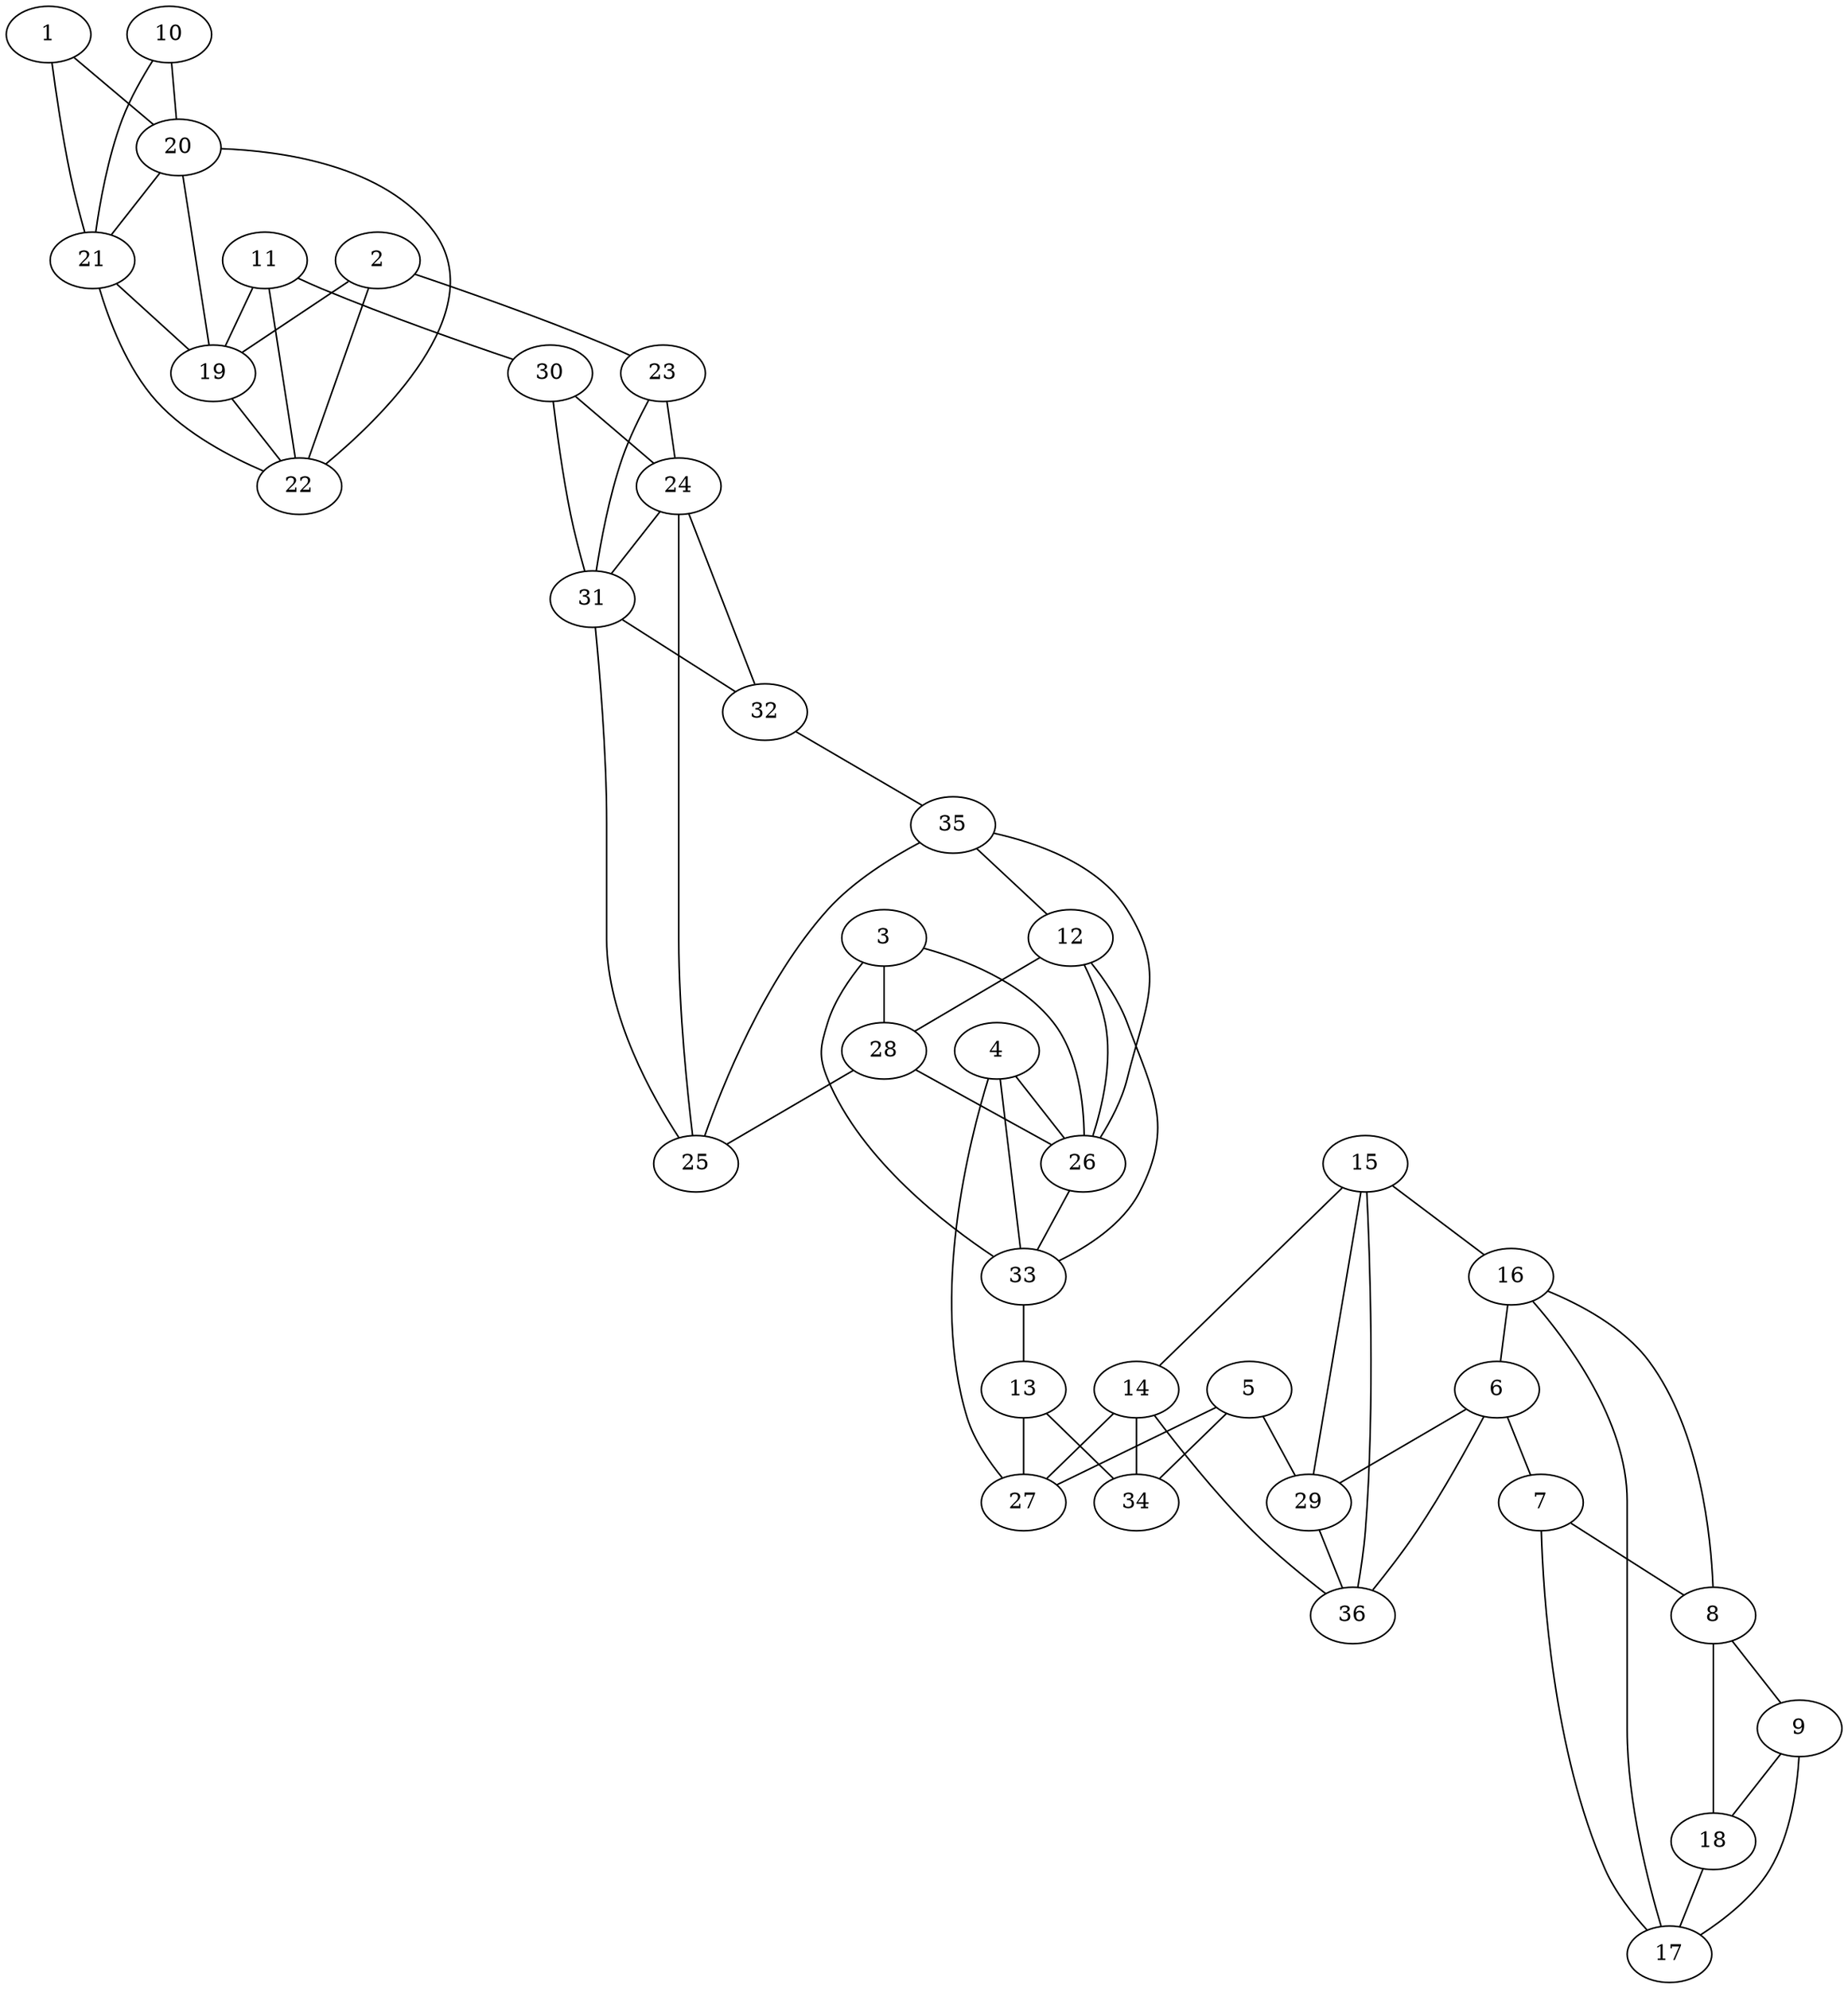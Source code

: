 graph pdb1eon {
	1	 [aaLength=17,
		sequence=SLRSDLINALYDENQKY,
		type=0];
	20	 [aaLength=6,
		sequence=VCGIIS,
		type=1];
	1 -- 20	 [distance0="22.22132",
		frequency=1,
		type0=2];
	21	 [aaLength=6,
		sequence=VCGIIS,
		type=1];
	1 -- 21	 [distance0="22.22132",
		frequency=1,
		type0=3];
	2	 [aaLength=24,
		sequence=DTKVLSTIFELFSRPIINKIAEKH,
		type=0];
	19	 [aaLength=3,
		sequence=IYP,
		type=1];
	2 -- 19	 [distance0="13.73401",
		frequency=1,
		type0=2];
	22	 [aaLength=3,
		sequence=IYP,
		type=1];
	2 -- 22	 [distance0="13.73401",
		frequency=1,
		type0=3];
	23	 [aaLength=3,
		sequence=IVE,
		type=1];
	2 -- 23	 [distance0="2.0",
		frequency=1,
		type0=4];
	3	 [aaLength=3,
		sequence=PFD,
		type=0];
	26	 [aaLength=12,
		sequence=YIAHWIIGYVYT,
		type=1];
	3 -- 26	 [distance0="16.31916",
		distance1="1.0",
		frequency=2,
		type0=1,
		type1=4];
	28	 [aaLength=4,
		sequence=TLGG,
		type=1];
	3 -- 28	 [distance0="23.96487",
		frequency=1,
		type0=3];
	33	 [aaLength=12,
		sequence=YIAHWIIGYVYT,
		type=1];
	3 -- 33	 [distance0="16.31916",
		frequency=1,
		type0=2];
	4	 [aaLength=5,
		sequence=KSSLK,
		type=0];
	4 -- 26	 [distance0="26.69893",
		frequency=1,
		type0=2];
	27	 [aaLength=7,
		sequence=VKVFLQD,
		type=1];
	4 -- 27	 [distance0="16.0",
		frequency=1,
		type0=4];
	4 -- 33	 [distance0="26.69893",
		frequency=1,
		type0=3];
	5	 [aaLength=5,
		sequence=KWVIA,
		type=0];
	5 -- 27	 [distance0="11.71501",
		frequency=1,
		type0=2];
	29	 [aaLength=3,
		sequence=NIG,
		type=1];
	5 -- 29	 [distance0="10.0",
		frequency=1,
		type0=4];
	34	 [aaLength=8,
		sequence=GVKVFLQD,
		type=1];
	5 -- 34	 [distance0="12.33861",
		frequency=1,
		type0=3];
	6	 [aaLength=8,
		sequence=HYKDFVEG,
		type=0];
	7	 [aaLength=11,
		sequence=SEDEFLDYWRN,
		type=0];
	6 -- 7	 [distance0="5.0",
		frequency=1,
		type0=4];
	6 -- 29	 [distance0="15.64535",
		frequency=1,
		type0=1];
	36	 [aaLength=3,
		sequence=NIG,
		type=1];
	6 -- 36	 [distance0="15.64535",
		frequency=1,
		type0=2];
	17	 [aaLength=6,
		sequence=TSQLRN,
		type=0];
	7 -- 17	 [distance0="17.85489",
		frequency=1,
		type0=2];
	8	 [aaLength=7,
		sequence=TSQLRND,
		type=0];
	7 -- 8	 [distance0="19.38259",
		distance1="3.0",
		frequency=2,
		type0=3,
		type1=4];
	9	 [aaLength=11,
		sequence=NISEYRNWIYR,
		type=0];
	8 -- 9	 [distance0="10.75508",
		distance1="3.0",
		frequency=2,
		type0=1,
		type1=4];
	18	 [aaLength=11,
		sequence=NISEYRNWIYR,
		type=0];
	8 -- 18	 [distance0="18.16956",
		frequency=1,
		type0=3];
	9 -- 17	 [distance0="18.1423",
		frequency=1,
		type0=3];
	9 -- 18	 [distance0="16.22209",
		frequency=1,
		type0=2];
	10	 [aaLength=17,
		sequence=SLRSDLINALYDENQKY,
		type=0];
	10 -- 20	 [distance0="25.6638",
		frequency=1,
		type0=2];
	10 -- 21	 [distance0="25.6638",
		distance1="1.0",
		frequency=2,
		type0=3,
		type1=4];
	11	 [aaLength=24,
		sequence=DTKVLSTIFELFSRPIINKIAEKH,
		type=0];
	11 -- 19	 [distance0="15.86984",
		frequency=1,
		type0=2];
	11 -- 22	 [distance0="15.86984",
		frequency=1,
		type0=3];
	30	 [aaLength=3,
		sequence=IVE,
		type=1];
	11 -- 30	 [distance0="2.0",
		frequency=1,
		type0=4];
	12	 [aaLength=3,
		sequence=PFD,
		type=0];
	12 -- 26	 [distance0="13.76467",
		frequency=1,
		type0=1];
	12 -- 28	 [distance0="22.30395",
		frequency=1,
		type0=3];
	12 -- 33	 [distance0="13.76467",
		distance1="1.0",
		frequency=2,
		type0=2,
		type1=4];
	13	 [aaLength=8,
		sequence=NINELNEI,
		type=0];
	13 -- 27	 [distance0="31.83695",
		frequency=1,
		type0=3];
	13 -- 34	 [distance0="31.41005",
		distance1="5.0",
		frequency=2,
		type0=2,
		type1=4];
	14	 [aaLength=5,
		sequence=KWVIA,
		type=0];
	14 -- 27	 [distance0="8.752237",
		frequency=1,
		type0=1];
	14 -- 34	 [distance0="9.570875",
		frequency=1,
		type0=2];
	14 -- 36	 [distance0="10.0",
		frequency=1,
		type0=4];
	15	 [aaLength=7,
		sequence=HYKDFVE,
		type=0];
	15 -- 14	 [distance0="24.13361",
		frequency=1,
		type0=3];
	16	 [aaLength=12,
		sequence=SEDEFLDYWRNY,
		type=0];
	15 -- 16	 [distance0="6.0",
		frequency=1,
		type0=4];
	15 -- 29	 [distance0="15.60915",
		frequency=1,
		type0=1];
	15 -- 36	 [distance0="15.60915",
		frequency=1,
		type0=2];
	16 -- 17	 [distance0="2.0",
		frequency=1,
		type0=4];
	16 -- 6	 [distance0="18.98791",
		frequency=1,
		type0=2];
	16 -- 8	 [distance0="22.46133",
		frequency=1,
		type0=3];
	18 -- 17	 [distance0="12.42116",
		frequency=1,
		type0=1];
	19 -- 22	 [distance0="0.0",
		frequency=1,
		type0=1];
	20 -- 19	 [distance0="4.0",
		frequency=1,
		type0=4];
	20 -- 21	 [distance0="0.0",
		frequency=1,
		type0=1];
	21 -- 19	 [distance0="10.0",
		frequency=1,
		type0=2];
	21 -- 22	 [distance0="10.0",
		distance1="4.0",
		frequency=2,
		type0=3,
		type1=4];
	22 -- 20	 [distance0="10.0",
		frequency=1,
		type0=2];
	24	 [aaLength=4,
		sequence=FTLY,
		type=1];
	23 -- 24	 [distance0="13.0",
		distance1="10.0",
		frequency=2,
		type0=2,
		type1=4];
	31	 [aaLength=5,
		sequence=FTLYK,
		type=1];
	23 -- 31	 [distance0="13.0",
		frequency=1,
		type0=3];
	24 -- 31	 [distance0="0.0",
		frequency=1,
		type0=1];
	32	 [aaLength=15,
		sequence=EPNKKIAIDIKTTYT,
		type=1];
	24 -- 32	 [distance0="7.0",
		frequency=1,
		type0=2];
	25	 [aaLength=11,
		sequence=KIAIDIKTTYT,
		type=1];
	25 -- 24	 [distance0="11.0",
		frequency=1,
		type0=2];
	25 -- 31	 [distance0="11.0",
		frequency=1,
		type0=3];
	26 -- 33	 [distance0="0.0",
		frequency=1,
		type0=1];
	28 -- 25	 [distance0="20.0",
		frequency=1,
		type0=2];
	28 -- 26	 [distance0="22.0",
		frequency=1,
		type0=3];
	29 -- 36	 [distance0="0.0",
		frequency=1,
		type0=1];
	30 -- 24	 [distance0="13.0",
		frequency=1,
		type0=2];
	30 -- 31	 [distance0="13.0",
		distance1="10.0",
		frequency=2,
		type0=3,
		type1=4];
	31 -- 32	 [distance0="7.0",
		distance1="2.0",
		frequency=2,
		type0=2,
		type1=4];
	35	 [aaLength=4,
		sequence=TLGG,
		type=1];
	32 -- 35	 [distance0="9.0",
		frequency=1,
		type0=4];
	33 -- 13	 [distance0="12.0",
		frequency=1,
		type0=4];
	35 -- 12	 [distance0="14.0",
		frequency=1,
		type0=4];
	35 -- 25	 [distance0="20.0",
		frequency=1,
		type0=2];
	35 -- 26	 [distance0="22.0",
		frequency=1,
		type0=3];
}
